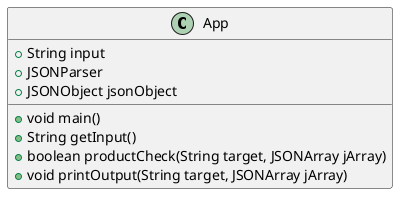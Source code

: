 @startuml
class App {
+void main()
+String getInput()
+boolean productCheck(String target, JSONArray jArray)
+void printOutput(String target, JSONArray jArray)

+String input
+JSONParser
+JSONObject jsonObject
}
@enduml